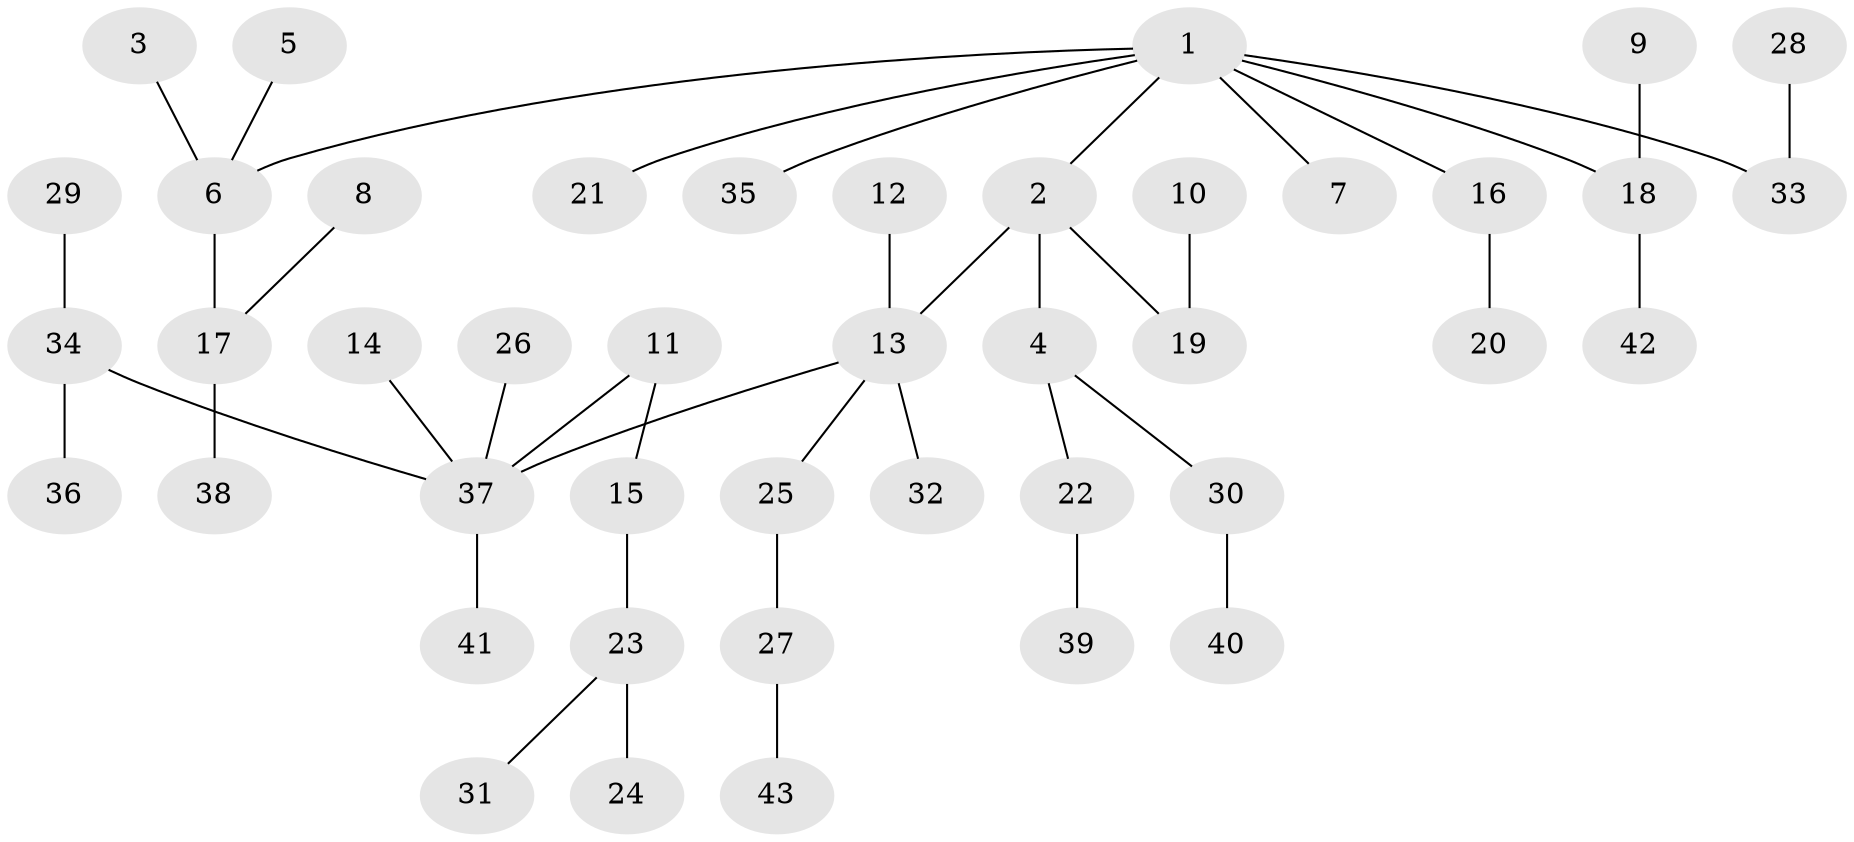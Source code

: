 // original degree distribution, {6: 0.011627906976744186, 7: 0.023255813953488372, 4: 0.05813953488372093, 2: 0.23255813953488372, 3: 0.16279069767441862, 1: 0.5, 5: 0.011627906976744186}
// Generated by graph-tools (version 1.1) at 2025/02/03/09/25 03:02:28]
// undirected, 43 vertices, 42 edges
graph export_dot {
graph [start="1"]
  node [color=gray90,style=filled];
  1;
  2;
  3;
  4;
  5;
  6;
  7;
  8;
  9;
  10;
  11;
  12;
  13;
  14;
  15;
  16;
  17;
  18;
  19;
  20;
  21;
  22;
  23;
  24;
  25;
  26;
  27;
  28;
  29;
  30;
  31;
  32;
  33;
  34;
  35;
  36;
  37;
  38;
  39;
  40;
  41;
  42;
  43;
  1 -- 2 [weight=1.0];
  1 -- 6 [weight=1.0];
  1 -- 7 [weight=1.0];
  1 -- 16 [weight=1.0];
  1 -- 18 [weight=1.0];
  1 -- 21 [weight=1.0];
  1 -- 33 [weight=1.0];
  1 -- 35 [weight=1.0];
  2 -- 4 [weight=1.0];
  2 -- 13 [weight=1.0];
  2 -- 19 [weight=1.0];
  3 -- 6 [weight=1.0];
  4 -- 22 [weight=1.0];
  4 -- 30 [weight=1.0];
  5 -- 6 [weight=1.0];
  6 -- 17 [weight=1.0];
  8 -- 17 [weight=1.0];
  9 -- 18 [weight=1.0];
  10 -- 19 [weight=1.0];
  11 -- 15 [weight=1.0];
  11 -- 37 [weight=1.0];
  12 -- 13 [weight=1.0];
  13 -- 25 [weight=1.0];
  13 -- 32 [weight=1.0];
  13 -- 37 [weight=1.0];
  14 -- 37 [weight=1.0];
  15 -- 23 [weight=1.0];
  16 -- 20 [weight=1.0];
  17 -- 38 [weight=1.0];
  18 -- 42 [weight=1.0];
  22 -- 39 [weight=1.0];
  23 -- 24 [weight=1.0];
  23 -- 31 [weight=1.0];
  25 -- 27 [weight=1.0];
  26 -- 37 [weight=1.0];
  27 -- 43 [weight=1.0];
  28 -- 33 [weight=1.0];
  29 -- 34 [weight=1.0];
  30 -- 40 [weight=1.0];
  34 -- 36 [weight=1.0];
  34 -- 37 [weight=1.0];
  37 -- 41 [weight=1.0];
}

